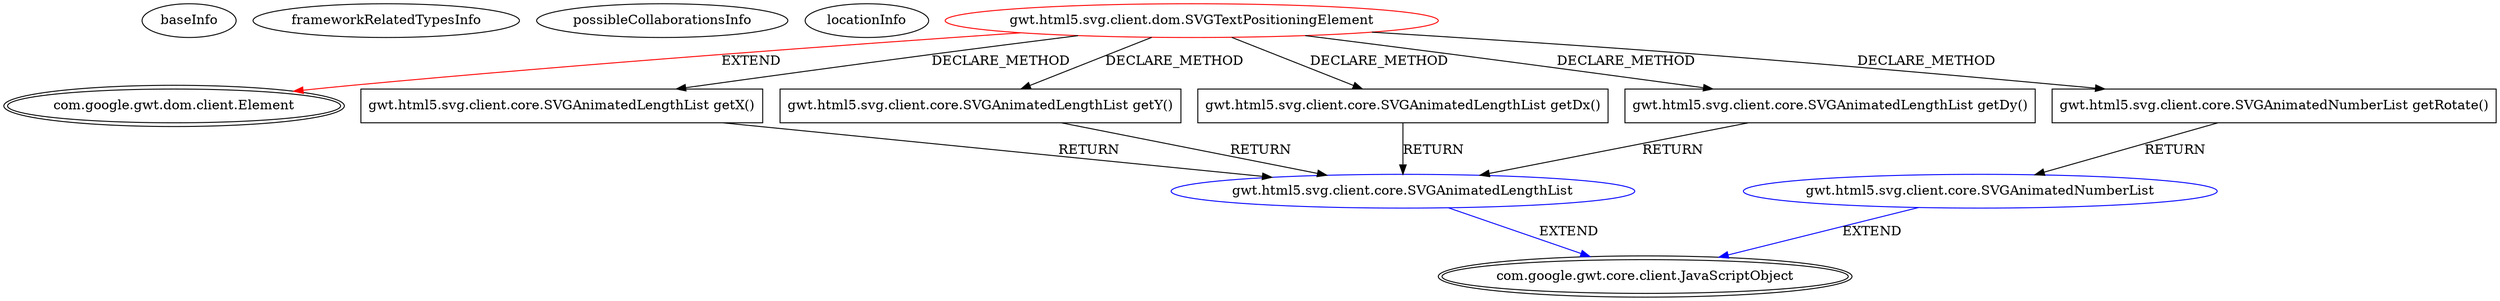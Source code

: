digraph {
baseInfo[graphId=3919,category="extension_graph",isAnonymous=false,possibleRelation=true]
frameworkRelatedTypesInfo[0="com.google.gwt.dom.client.Element"]
possibleCollaborationsInfo[0="3919~CLIENT_METHOD_DECLARATION-RETURN_TYPE-CLIENT_METHOD_DECLARATION-RETURN_TYPE-CLIENT_METHOD_DECLARATION-RETURN_TYPE-CLIENT_METHOD_DECLARATION-RETURN_TYPE-~com.google.gwt.dom.client.Element ~com.google.gwt.core.client.JavaScriptObject ~false~false",1="3919~CLIENT_METHOD_DECLARATION-RETURN_TYPE-~com.google.gwt.dom.client.Element ~com.google.gwt.core.client.JavaScriptObject ~false~false"]
locationInfo[projectName="mguiral-GwtSvgLib",filePath="/mguiral-GwtSvgLib/GwtSvgLib-master/src/gwt/html5/svg/client/dom/SVGTextPositioningElement.java",contextSignature="SVGTextPositioningElement",graphId="3919"]
0[label="gwt.html5.svg.client.dom.SVGTextPositioningElement",vertexType="ROOT_CLIENT_CLASS_DECLARATION",isFrameworkType=false,color=red]
1[label="com.google.gwt.dom.client.Element",vertexType="FRAMEWORK_CLASS_TYPE",isFrameworkType=true,peripheries=2]
2[label="gwt.html5.svg.client.core.SVGAnimatedLengthList getX()",vertexType="CLIENT_METHOD_DECLARATION",isFrameworkType=false,shape=box]
3[label="gwt.html5.svg.client.core.SVGAnimatedLengthList",vertexType="REFERENCE_CLIENT_CLASS_DECLARATION",isFrameworkType=false,color=blue]
4[label="com.google.gwt.core.client.JavaScriptObject",vertexType="FRAMEWORK_CLASS_TYPE",isFrameworkType=true,peripheries=2]
5[label="gwt.html5.svg.client.core.SVGAnimatedLengthList getY()",vertexType="CLIENT_METHOD_DECLARATION",isFrameworkType=false,shape=box]
7[label="gwt.html5.svg.client.core.SVGAnimatedLengthList getDx()",vertexType="CLIENT_METHOD_DECLARATION",isFrameworkType=false,shape=box]
9[label="gwt.html5.svg.client.core.SVGAnimatedLengthList getDy()",vertexType="CLIENT_METHOD_DECLARATION",isFrameworkType=false,shape=box]
11[label="gwt.html5.svg.client.core.SVGAnimatedNumberList getRotate()",vertexType="CLIENT_METHOD_DECLARATION",isFrameworkType=false,shape=box]
12[label="gwt.html5.svg.client.core.SVGAnimatedNumberList",vertexType="REFERENCE_CLIENT_CLASS_DECLARATION",isFrameworkType=false,color=blue]
0->1[label="EXTEND",color=red]
0->2[label="DECLARE_METHOD"]
3->4[label="EXTEND",color=blue]
2->3[label="RETURN"]
0->5[label="DECLARE_METHOD"]
5->3[label="RETURN"]
0->7[label="DECLARE_METHOD"]
7->3[label="RETURN"]
0->9[label="DECLARE_METHOD"]
9->3[label="RETURN"]
0->11[label="DECLARE_METHOD"]
12->4[label="EXTEND",color=blue]
11->12[label="RETURN"]
}

